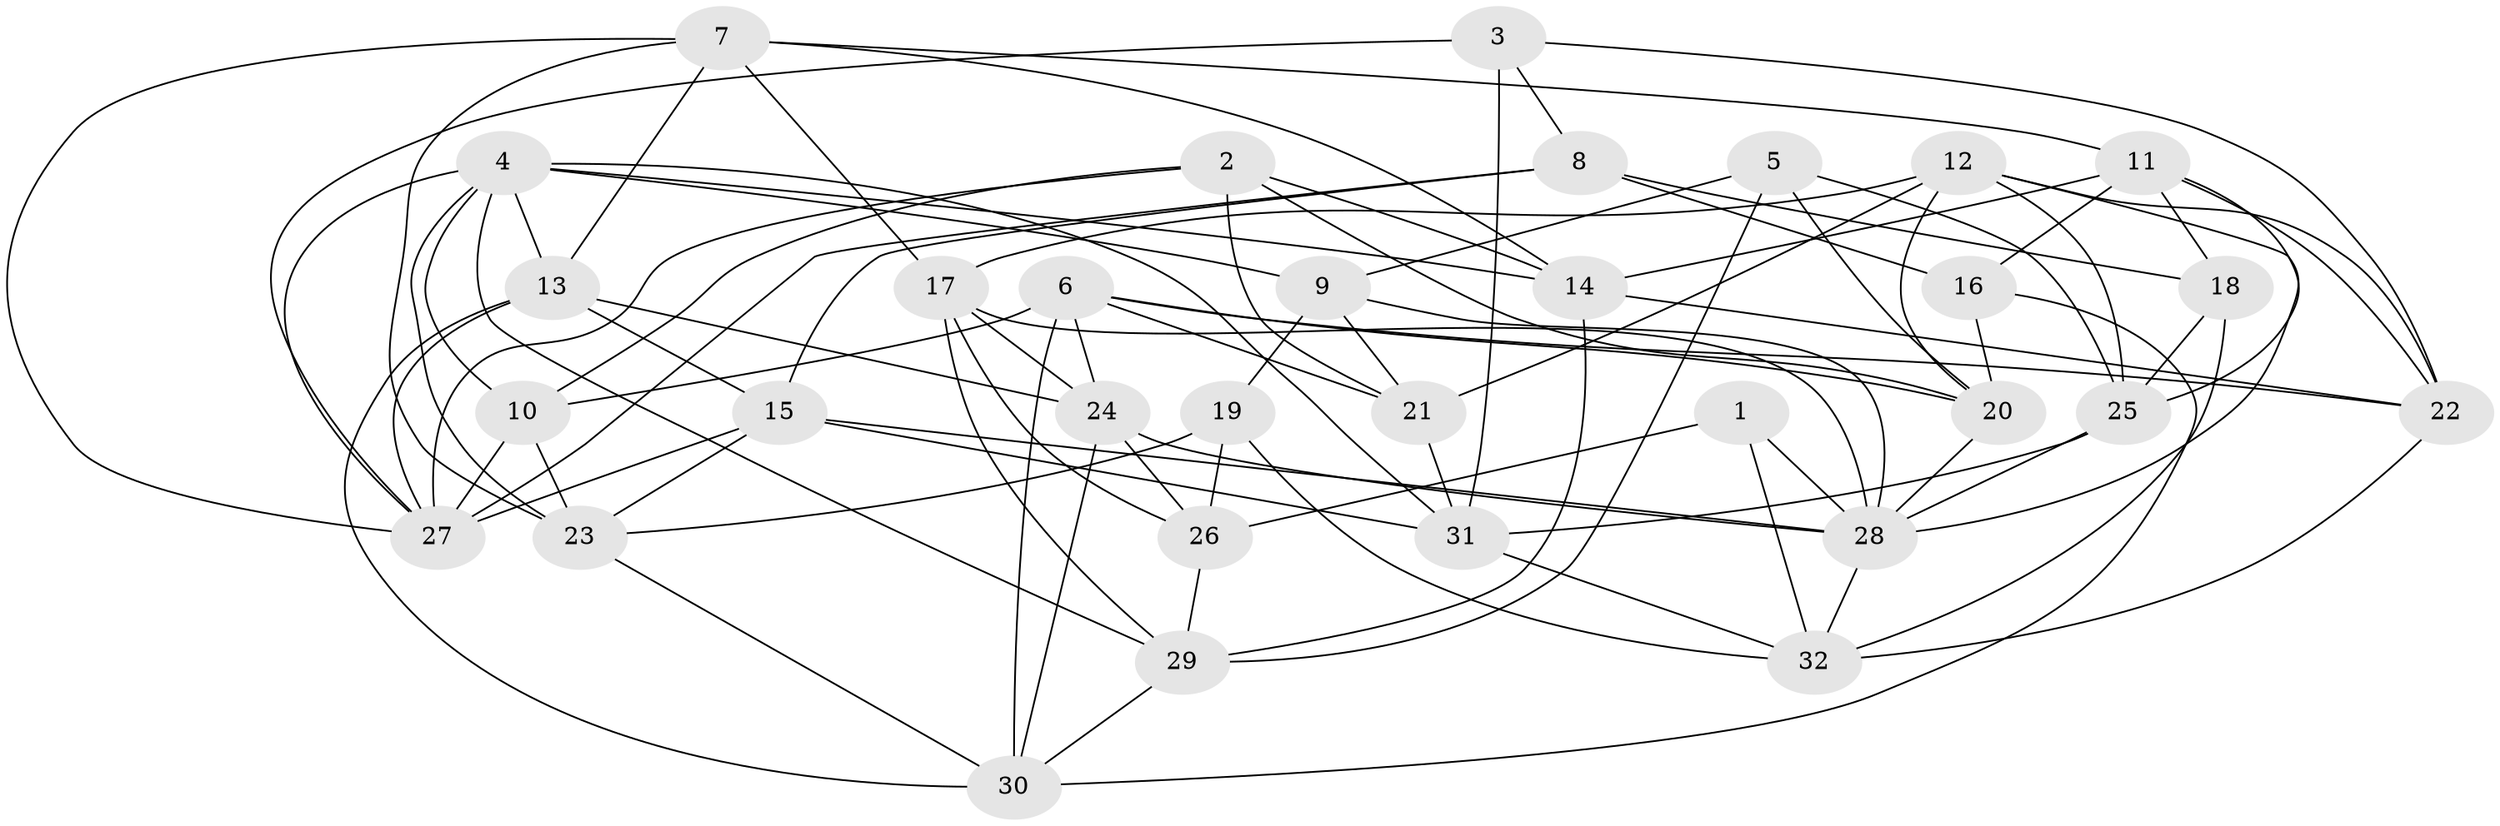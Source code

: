 // original degree distribution, {4: 1.0}
// Generated by graph-tools (version 1.1) at 2025/26/03/09/25 03:26:53]
// undirected, 32 vertices, 90 edges
graph export_dot {
graph [start="1"]
  node [color=gray90,style=filled];
  1;
  2;
  3;
  4;
  5;
  6;
  7;
  8;
  9;
  10;
  11;
  12;
  13;
  14;
  15;
  16;
  17;
  18;
  19;
  20;
  21;
  22;
  23;
  24;
  25;
  26;
  27;
  28;
  29;
  30;
  31;
  32;
  1 -- 26 [weight=2.0];
  1 -- 28 [weight=1.0];
  1 -- 32 [weight=1.0];
  2 -- 10 [weight=1.0];
  2 -- 14 [weight=1.0];
  2 -- 20 [weight=1.0];
  2 -- 21 [weight=2.0];
  2 -- 27 [weight=1.0];
  3 -- 8 [weight=1.0];
  3 -- 22 [weight=1.0];
  3 -- 27 [weight=1.0];
  3 -- 31 [weight=1.0];
  4 -- 9 [weight=1.0];
  4 -- 10 [weight=1.0];
  4 -- 13 [weight=1.0];
  4 -- 14 [weight=1.0];
  4 -- 23 [weight=1.0];
  4 -- 27 [weight=1.0];
  4 -- 29 [weight=1.0];
  4 -- 31 [weight=1.0];
  5 -- 9 [weight=1.0];
  5 -- 20 [weight=1.0];
  5 -- 25 [weight=1.0];
  5 -- 29 [weight=1.0];
  6 -- 10 [weight=1.0];
  6 -- 20 [weight=1.0];
  6 -- 21 [weight=1.0];
  6 -- 22 [weight=1.0];
  6 -- 24 [weight=1.0];
  6 -- 30 [weight=1.0];
  7 -- 11 [weight=1.0];
  7 -- 13 [weight=1.0];
  7 -- 14 [weight=1.0];
  7 -- 17 [weight=1.0];
  7 -- 23 [weight=1.0];
  7 -- 27 [weight=1.0];
  8 -- 15 [weight=1.0];
  8 -- 16 [weight=1.0];
  8 -- 18 [weight=1.0];
  8 -- 27 [weight=2.0];
  9 -- 19 [weight=1.0];
  9 -- 21 [weight=1.0];
  9 -- 28 [weight=2.0];
  10 -- 23 [weight=1.0];
  10 -- 27 [weight=2.0];
  11 -- 14 [weight=1.0];
  11 -- 16 [weight=1.0];
  11 -- 18 [weight=1.0];
  11 -- 22 [weight=1.0];
  11 -- 25 [weight=1.0];
  12 -- 17 [weight=1.0];
  12 -- 20 [weight=1.0];
  12 -- 21 [weight=1.0];
  12 -- 22 [weight=1.0];
  12 -- 25 [weight=1.0];
  12 -- 28 [weight=1.0];
  13 -- 15 [weight=1.0];
  13 -- 24 [weight=1.0];
  13 -- 27 [weight=1.0];
  13 -- 30 [weight=1.0];
  14 -- 22 [weight=1.0];
  14 -- 29 [weight=1.0];
  15 -- 23 [weight=1.0];
  15 -- 27 [weight=1.0];
  15 -- 28 [weight=1.0];
  15 -- 31 [weight=1.0];
  16 -- 20 [weight=1.0];
  16 -- 30 [weight=1.0];
  17 -- 24 [weight=1.0];
  17 -- 26 [weight=1.0];
  17 -- 28 [weight=1.0];
  17 -- 29 [weight=1.0];
  18 -- 25 [weight=1.0];
  18 -- 32 [weight=1.0];
  19 -- 23 [weight=1.0];
  19 -- 26 [weight=1.0];
  19 -- 32 [weight=1.0];
  20 -- 28 [weight=1.0];
  21 -- 31 [weight=1.0];
  22 -- 32 [weight=1.0];
  23 -- 30 [weight=1.0];
  24 -- 26 [weight=1.0];
  24 -- 28 [weight=1.0];
  24 -- 30 [weight=1.0];
  25 -- 28 [weight=1.0];
  25 -- 31 [weight=1.0];
  26 -- 29 [weight=1.0];
  28 -- 32 [weight=1.0];
  29 -- 30 [weight=1.0];
  31 -- 32 [weight=1.0];
}
